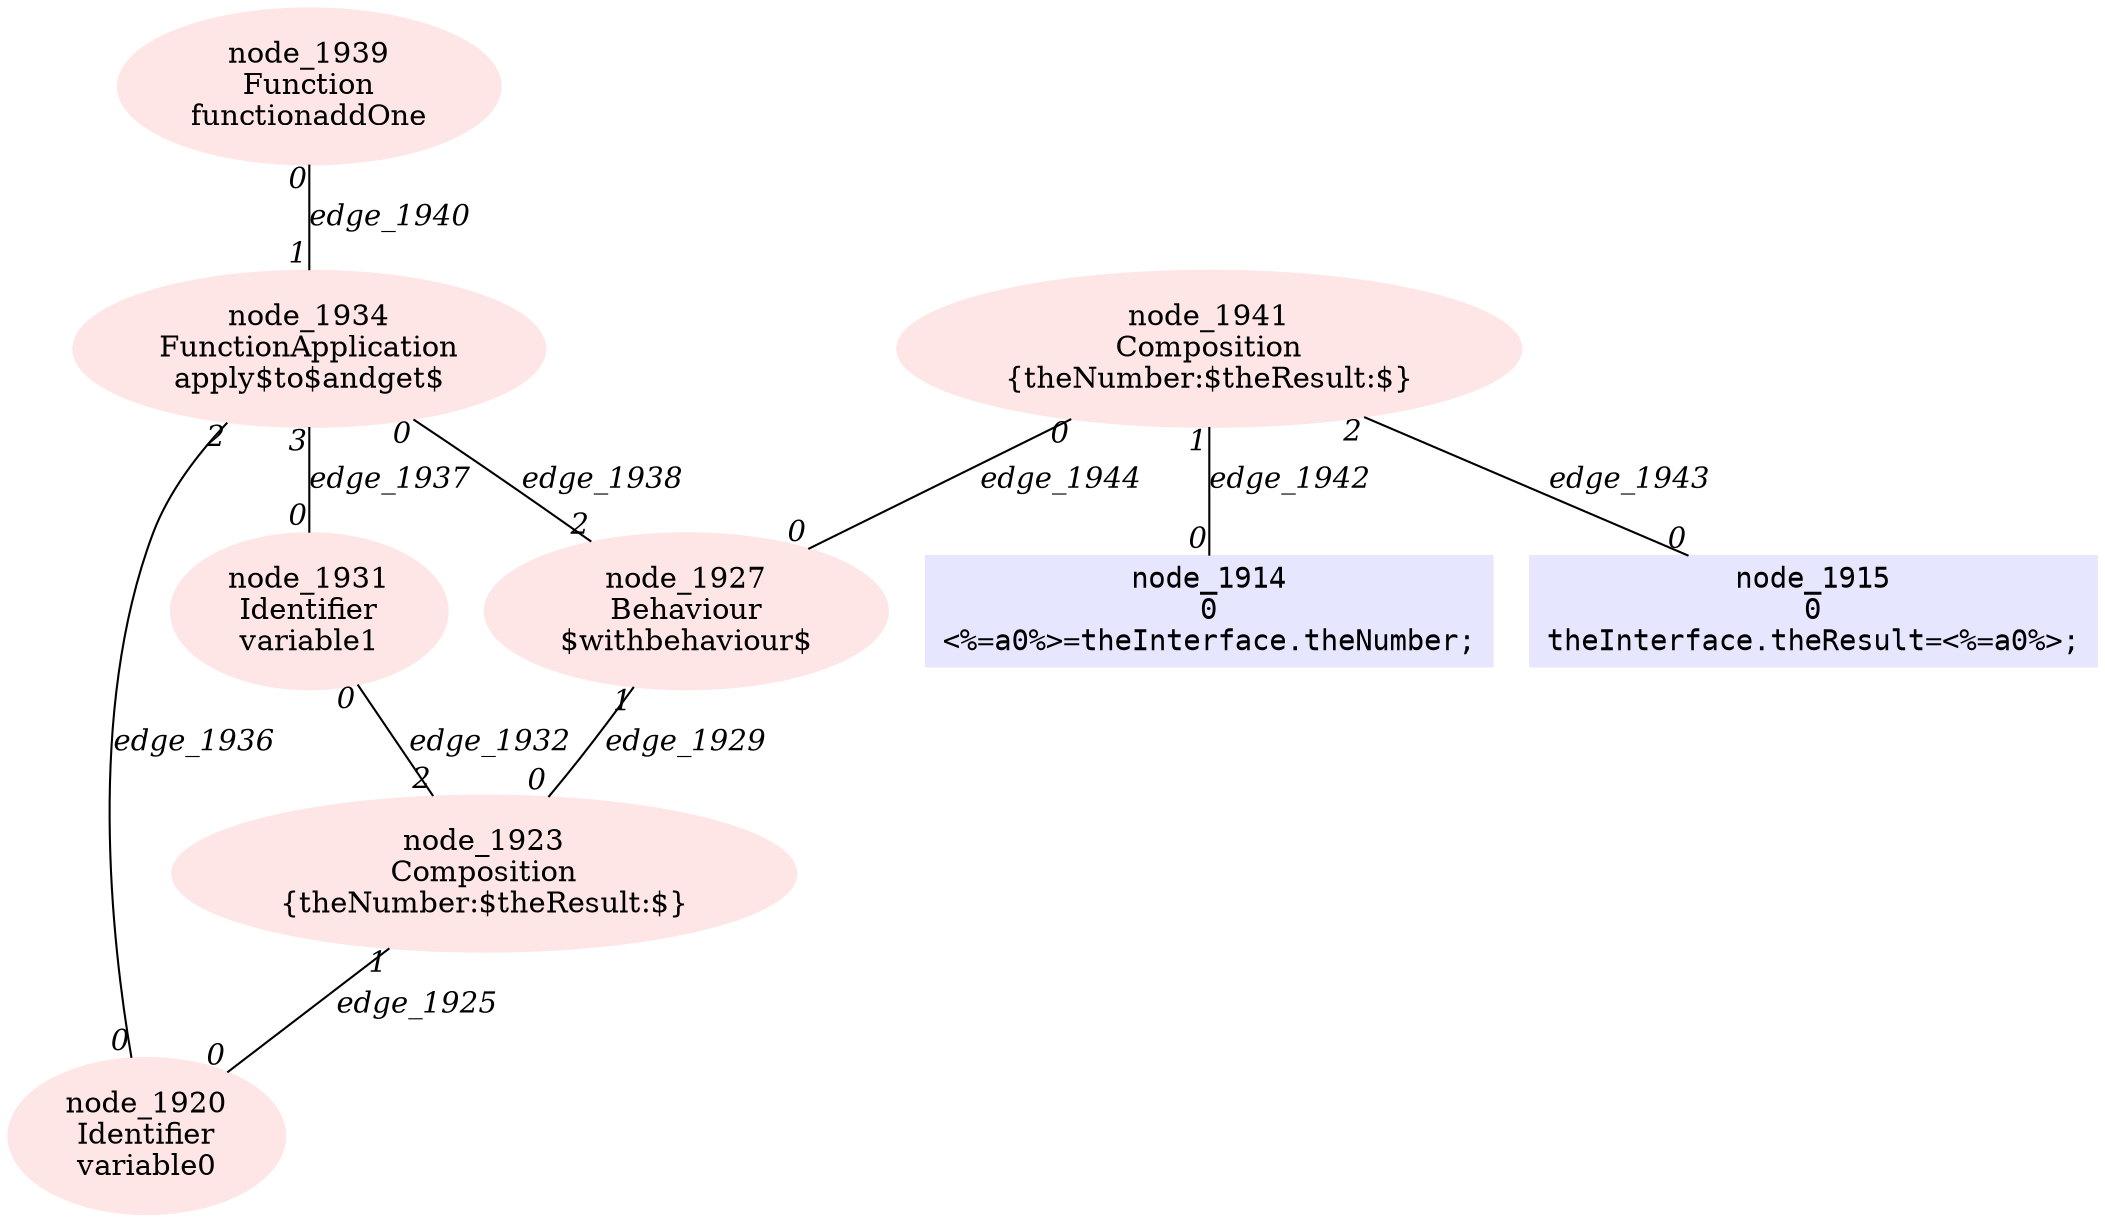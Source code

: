 digraph g{node_1920 [shape=ellipse, style=filled, color="0.0 0.1 1.0", label="node_1920
Identifier
variable0" ]
node_1923 [shape=ellipse, style=filled, color="0.0 0.1 1.0", label="node_1923
Composition
{theNumber:$theResult:$}" ]
node_1927 [shape=ellipse, style=filled, color="0.0 0.1 1.0", label="node_1927
Behaviour
$withbehaviour$" ]
node_1931 [shape=ellipse, style=filled, color="0.0 0.1 1.0", label="node_1931
Identifier
variable1" ]
node_1934 [shape=ellipse, style=filled, color="0.0 0.1 1.0", label="node_1934
FunctionApplication
apply$to$andget$" ]
node_1939 [shape=ellipse, style=filled, color="0.0 0.1 1.0", label="node_1939
Function
functionaddOne" ]
node_1941 [shape=ellipse, style=filled, color="0.0 0.1 1.0", label="node_1941
Composition
{theNumber:$theResult:$}" ]
node_1914 [shape=box, style=filled, color="0.66 0.1 1.0", fontname="Courier", label="node_1914
0
<%=a0%>=theInterface.theNumber;
" ]
node_1915 [shape=box, style=filled, color="0.66 0.1 1.0", fontname="Courier", label="node_1915
0
theInterface.theResult=<%=a0%>;
" ]
node_1923 -> node_1920 [dir=none, arrowHead=none, fontname="Times-Italic", label="edge_1925",  headlabel="0", taillabel="1" ]
node_1927 -> node_1923 [dir=none, arrowHead=none, fontname="Times-Italic", label="edge_1929",  headlabel="0", taillabel="1" ]
node_1931 -> node_1923 [dir=none, arrowHead=none, fontname="Times-Italic", label="edge_1932",  headlabel="2", taillabel="0" ]
node_1934 -> node_1920 [dir=none, arrowHead=none, fontname="Times-Italic", label="edge_1936",  headlabel="0", taillabel="2" ]
node_1934 -> node_1931 [dir=none, arrowHead=none, fontname="Times-Italic", label="edge_1937",  headlabel="0", taillabel="3" ]
node_1934 -> node_1927 [dir=none, arrowHead=none, fontname="Times-Italic", label="edge_1938",  headlabel="2", taillabel="0" ]
node_1939 -> node_1934 [dir=none, arrowHead=none, fontname="Times-Italic", label="edge_1940",  headlabel="1", taillabel="0" ]
node_1941 -> node_1914 [dir=none, arrowHead=none, fontname="Times-Italic", label="edge_1942",  headlabel="0", taillabel="1" ]
node_1941 -> node_1915 [dir=none, arrowHead=none, fontname="Times-Italic", label="edge_1943",  headlabel="0", taillabel="2" ]
node_1941 -> node_1927 [dir=none, arrowHead=none, fontname="Times-Italic", label="edge_1944",  headlabel="0", taillabel="0" ]
}